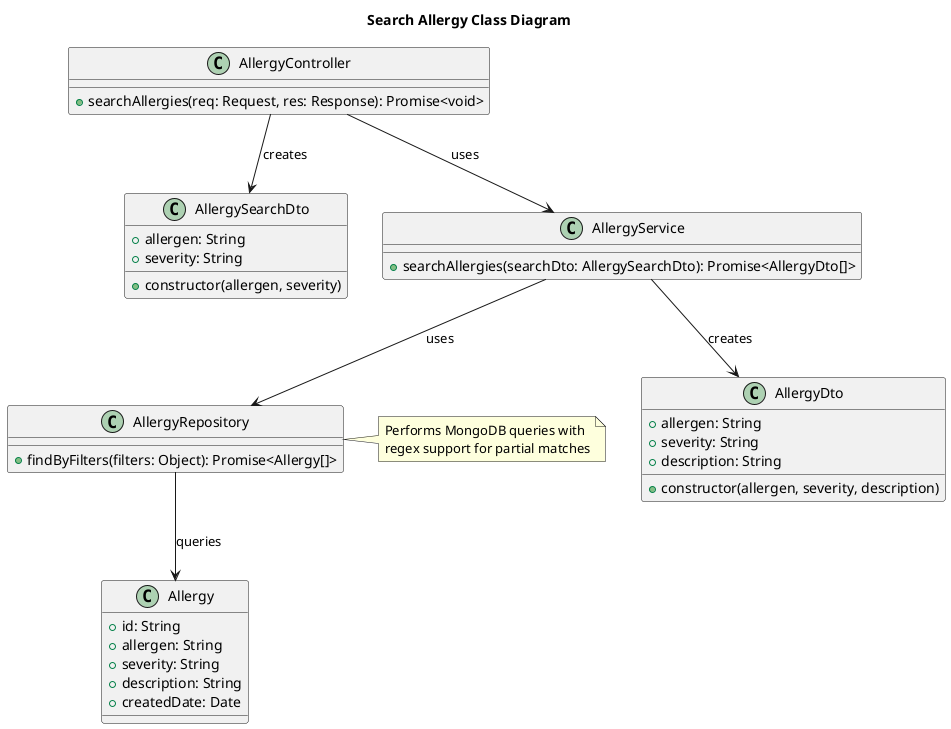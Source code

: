 @startuml
title "Search Allergy Class Diagram"

class AllergyDto {
    +allergen: String
    +severity: String
    +description: String
    +constructor(allergen, severity, description)
}

class AllergySearchDto {
    +allergen: String
    +severity: String
    +constructor(allergen, severity)
}

class AllergyController {
    +searchAllergies(req: Request, res: Response): Promise<void>
}

class AllergyService {
    +searchAllergies(searchDto: AllergySearchDto): Promise<AllergyDto[]>
}

class AllergyRepository {
    +findByFilters(filters: Object): Promise<Allergy[]>
}

class Allergy {
    +id: String
    +allergen: String
    +severity: String
    +description: String
    +createdDate: Date
}

AllergyController --> AllergySearchDto: creates
AllergyController --> AllergyService: uses
AllergyService --> AllergyRepository: uses
AllergyService --> AllergyDto: creates
AllergyRepository --> Allergy: queries

note right of AllergyRepository
  Performs MongoDB queries with
  regex support for partial matches
end note

@enduml
